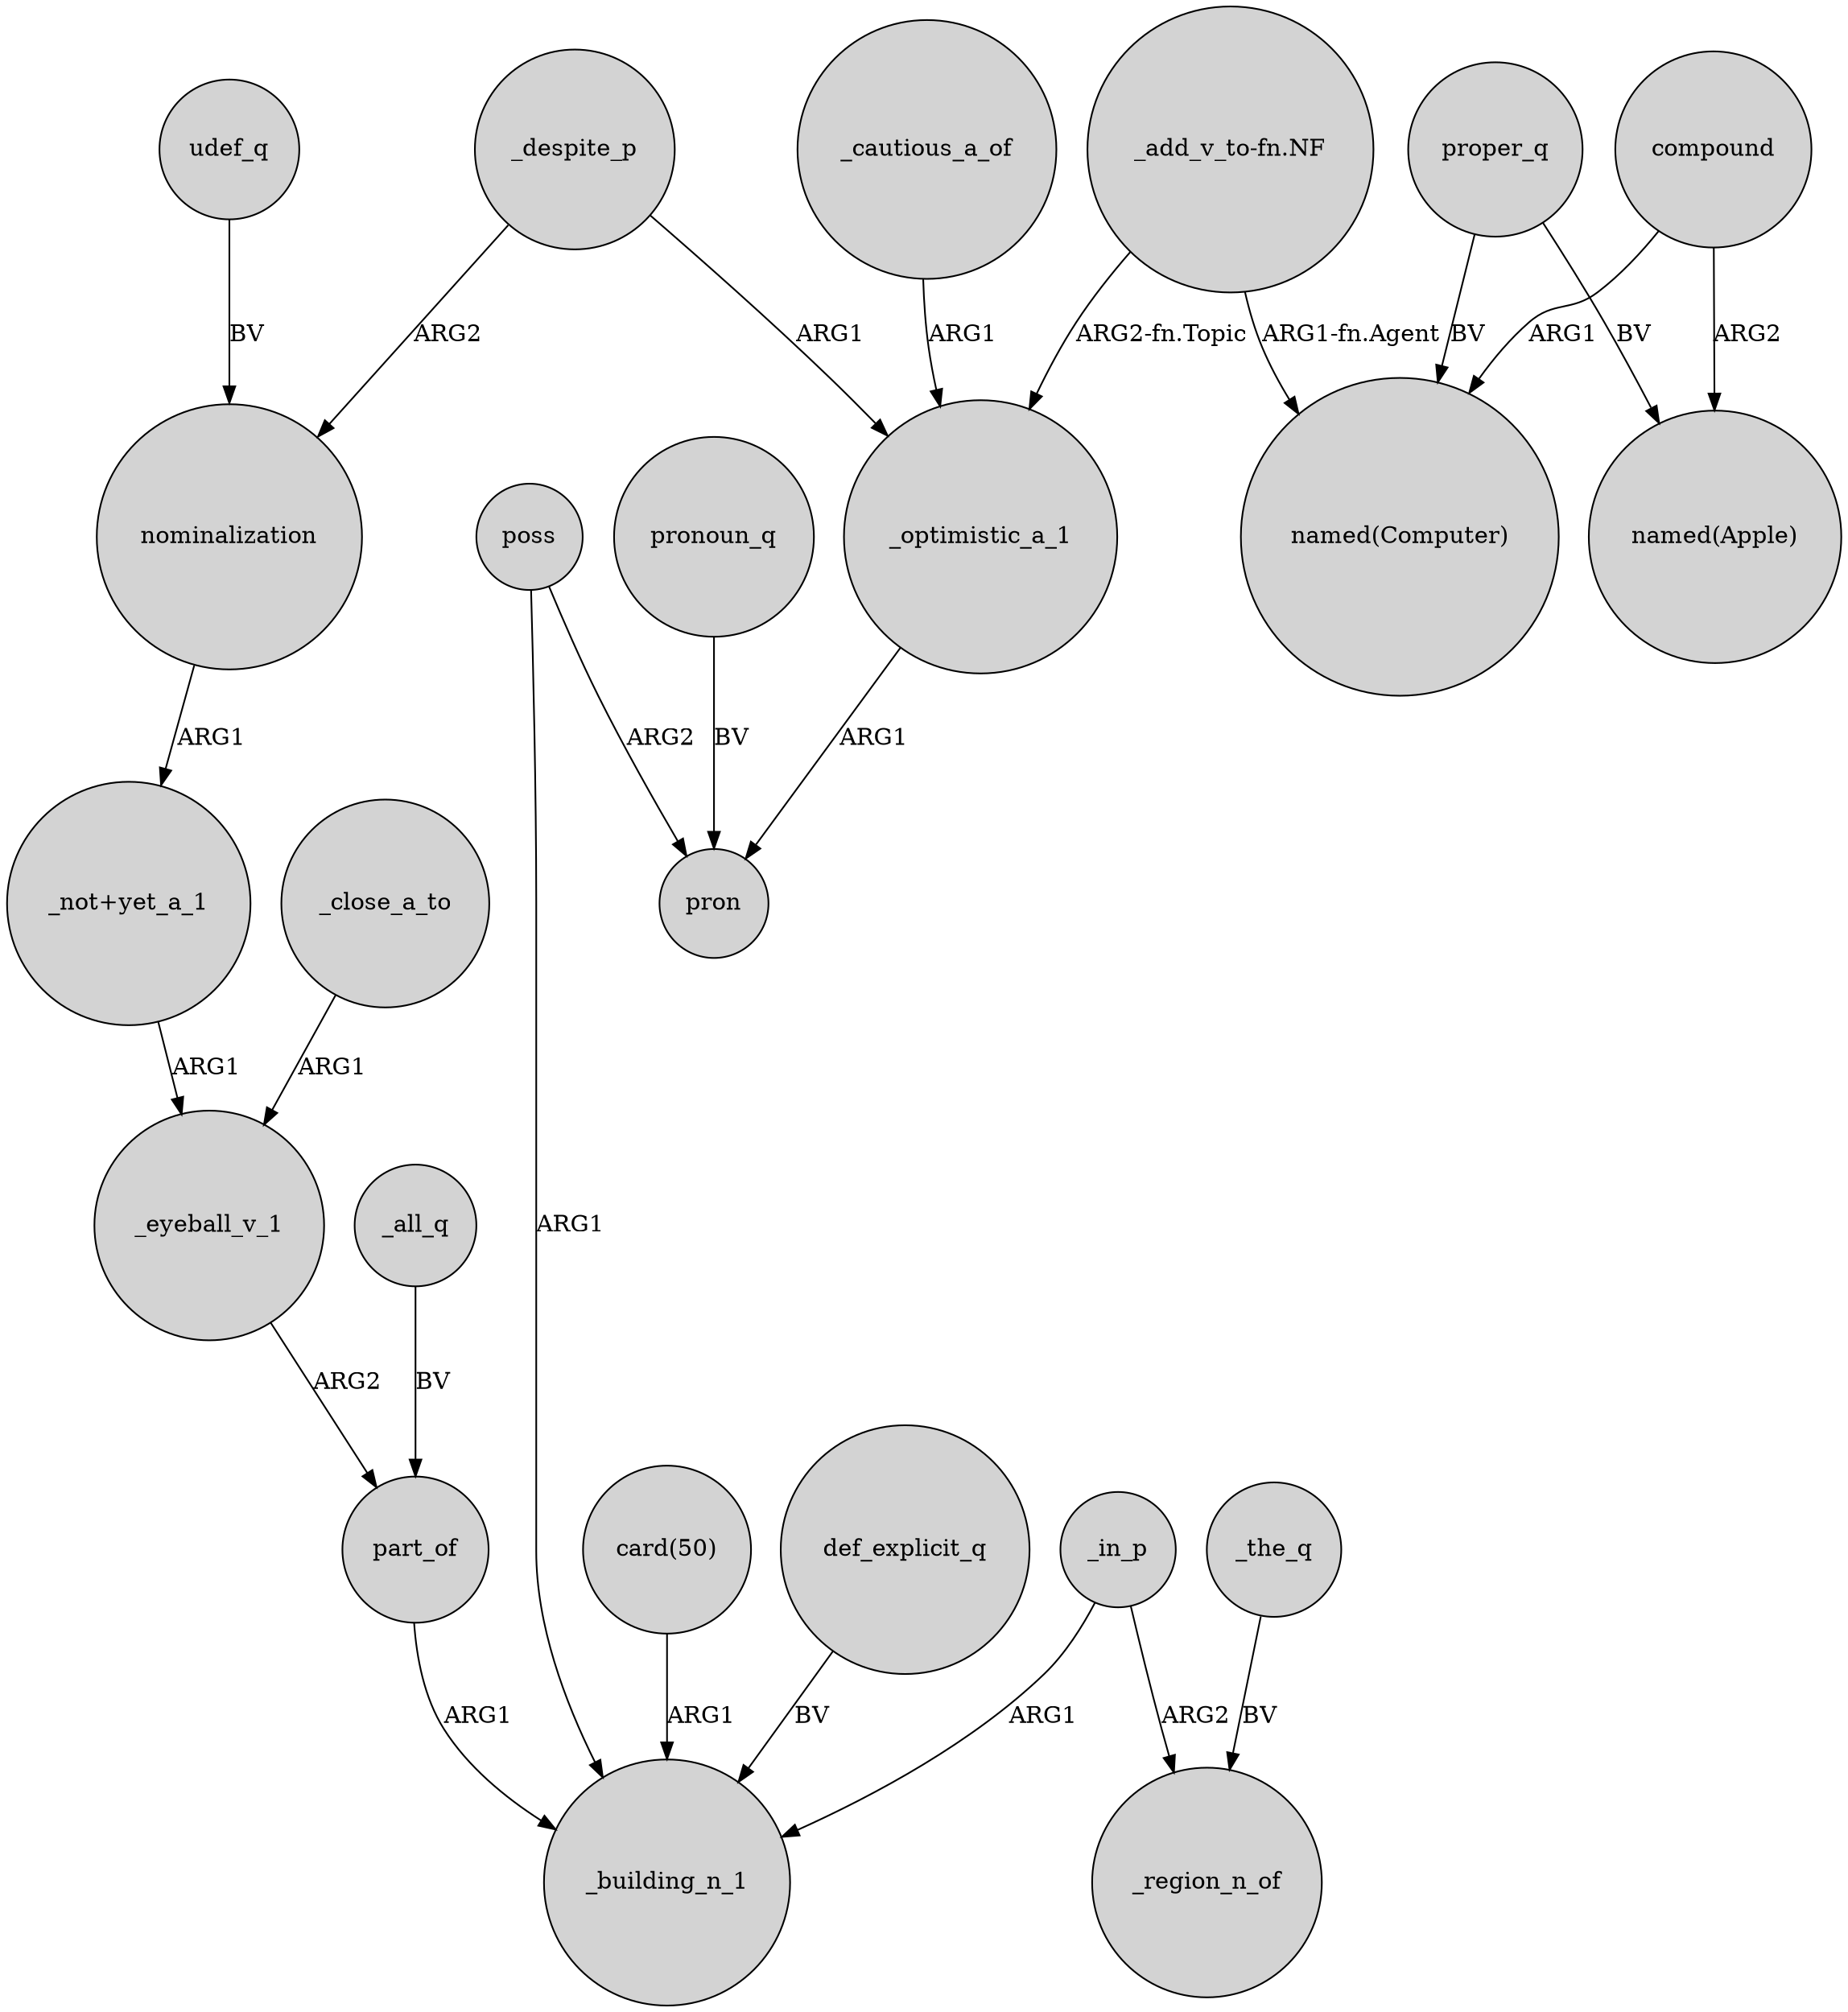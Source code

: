 digraph {
	node [shape=circle style=filled]
	_in_p -> _building_n_1 [label=ARG1]
	_all_q -> part_of [label=BV]
	poss -> pron [label=ARG2]
	proper_q -> "named(Apple)" [label=BV]
	poss -> _building_n_1 [label=ARG1]
	_close_a_to -> _eyeball_v_1 [label=ARG1]
	_eyeball_v_1 -> part_of [label=ARG2]
	_optimistic_a_1 -> pron [label=ARG1]
	"_add_v_to-fn.NF" -> "named(Computer)" [label="ARG1-fn.Agent"]
	compound -> "named(Computer)" [label=ARG1]
	nominalization -> "_not+yet_a_1" [label=ARG1]
	_despite_p -> nominalization [label=ARG2]
	pronoun_q -> pron [label=BV]
	"_not+yet_a_1" -> _eyeball_v_1 [label=ARG1]
	"_add_v_to-fn.NF" -> _optimistic_a_1 [label="ARG2-fn.Topic"]
	part_of -> _building_n_1 [label=ARG1]
	udef_q -> nominalization [label=BV]
	proper_q -> "named(Computer)" [label=BV]
	_cautious_a_of -> _optimistic_a_1 [label=ARG1]
	compound -> "named(Apple)" [label=ARG2]
	"card(50)" -> _building_n_1 [label=ARG1]
	_in_p -> _region_n_of [label=ARG2]
	_despite_p -> _optimistic_a_1 [label=ARG1]
	def_explicit_q -> _building_n_1 [label=BV]
	_the_q -> _region_n_of [label=BV]
}
